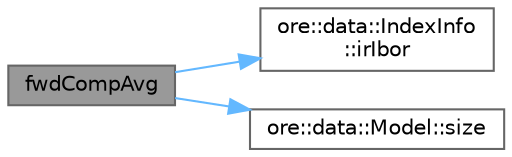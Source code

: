 digraph "fwdCompAvg"
{
 // INTERACTIVE_SVG=YES
 // LATEX_PDF_SIZE
  bgcolor="transparent";
  edge [fontname=Helvetica,fontsize=10,labelfontname=Helvetica,labelfontsize=10];
  node [fontname=Helvetica,fontsize=10,shape=box,height=0.2,width=0.4];
  rankdir="LR";
  Node1 [label="fwdCompAvg",height=0.2,width=0.4,color="gray40", fillcolor="grey60", style="filled", fontcolor="black",tooltip=" "];
  Node1 -> Node2 [color="steelblue1",style="solid"];
  Node2 [label="ore::data::IndexInfo\l::irIbor",height=0.2,width=0.4,color="grey40", fillcolor="white", style="filled",URL="$classore_1_1data_1_1_index_info.html#abc8c599d5c46ac1e07223efa375553f2",tooltip=" "];
  Node1 -> Node3 [color="steelblue1",style="solid"];
  Node3 [label="ore::data::Model::size",height=0.2,width=0.4,color="grey40", fillcolor="white", style="filled",URL="$classore_1_1data_1_1_model.html#a9edcd102946c4e3bd0bcdba2fc64e397",tooltip=" "];
}
